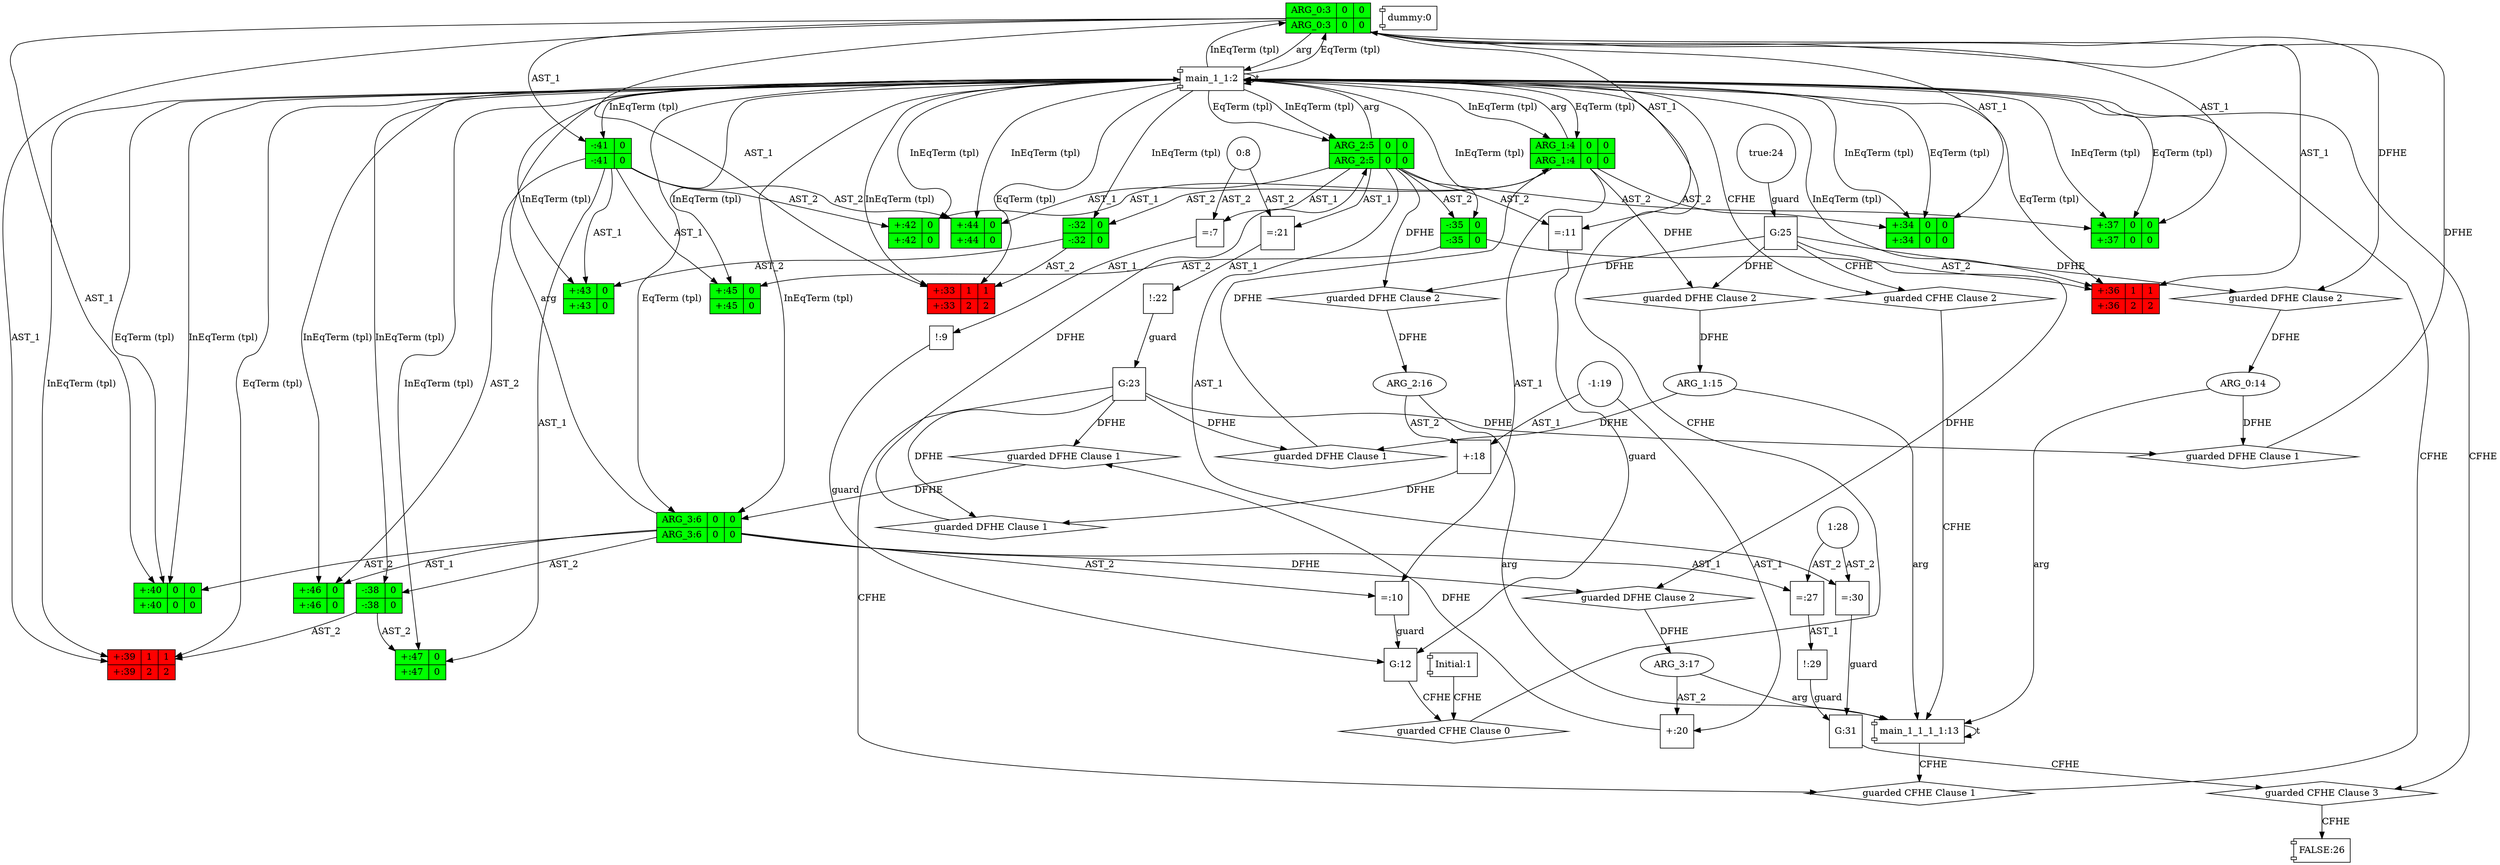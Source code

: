 digraph dag { 
"predicateArgument0" -> "CONTROLN_0" [label="arg"]
"predicateArgument1" -> "CONTROLN_0" [label="arg"]
"predicateArgument2" -> "CONTROLN_0" [label="arg"]
"predicateArgument3" -> "CONTROLN_0" [label="arg"]
"CFHE_0" [label="guarded CFHE Clause 0" nodeName="CFHE_0" class=controlFlowHyperEdge shape="diamond"];
"predicateArgument2" -> "=_7" [label="AST_1"]
"0_8" -> "=_7" [label="AST_2"]
"=_7" -> "!_9" [label="AST_1"]
"predicateArgument1" -> "=_10" [label="AST_1"]
"predicateArgument3" -> "=_10" [label="AST_2"]
"predicateArgument0" -> "=_11" [label="AST_1"]
"predicateArgument2" -> "=_11" [label="AST_2"]
"!_9" -> "guard_12" [label="guard"]
"=_10" -> "guard_12" [label="guard"]
"=_11" -> "guard_12" [label="guard"]
"Initial" -> "CFHE_0" [label="CFHE"]
"guard_12" -> "CFHE_0" [label="CFHE"]
"CFHE_0" -> "CONTROLN_0" [label="CFHE"]
"CFHE_1" [label="guarded CFHE Clause 1" nodeName="CFHE_1" class=controlFlowHyperEdge shape="diamond"];
"predicateArgument4" -> "CONTROLN_1" [label="arg"]
"predicateArgument5" -> "CONTROLN_1" [label="arg"]
"predicateArgument6" -> "CONTROLN_1" [label="arg"]
"predicateArgument7" -> "CONTROLN_1" [label="arg"]
"DFHE_0" [label="guarded DFHE Clause 1" nodeName="DFHE_0" class=dataFlowHyperEdge shape="diamond"];
"DFHE_1" [label="guarded DFHE Clause 1" nodeName="DFHE_1" class=dataFlowHyperEdge shape="diamond"];
"DFHE_2" [label="guarded DFHE Clause 1" nodeName="DFHE_2" class=dataFlowHyperEdge shape="diamond"];
"-1_19" -> "+_18" [label="AST_1"]
"predicateArgument6" -> "+_18" [label="AST_2"]
"DFHE_3" [label="guarded DFHE Clause 1" nodeName="DFHE_3" class=dataFlowHyperEdge shape="diamond"];
"-1_19" -> "+_20" [label="AST_1"]
"predicateArgument7" -> "+_20" [label="AST_2"]
"predicateArgument2" -> "=_21" [label="AST_1"]
"0_8" -> "=_21" [label="AST_2"]
"=_21" -> "!_22" [label="AST_1"]
"!_22" -> "guard_23" [label="guard"]
"CONTROLN_1" -> "CFHE_1" [label="CFHE"]
"guard_23" -> "CFHE_1" [label="CFHE"]
"CFHE_1" -> "CONTROLN_0" [label="CFHE"]
"predicateArgument4" -> "DFHE_0" [label="DFHE"]
"guard_23" -> "DFHE_0" [label="DFHE"]
"DFHE_0" -> "predicateArgument0" [label="DFHE"]
"predicateArgument5" -> "DFHE_1" [label="DFHE"]
"guard_23" -> "DFHE_1" [label="DFHE"]
"DFHE_1" -> "predicateArgument1" [label="DFHE"]
"+_18" -> "DFHE_2" [label="DFHE"]
"guard_23" -> "DFHE_2" [label="DFHE"]
"DFHE_2" -> "predicateArgument2" [label="DFHE"]
"+_20" -> "DFHE_3" [label="DFHE"]
"guard_23" -> "DFHE_3" [label="DFHE"]
"DFHE_3" -> "predicateArgument3" [label="DFHE"]
"CFHE_2" [label="guarded CFHE Clause 2" nodeName="CFHE_2" class=controlFlowHyperEdge shape="diamond"];
"DFHE_4" [label="guarded DFHE Clause 2" nodeName="DFHE_4" class=dataFlowHyperEdge shape="diamond"];
"DFHE_5" [label="guarded DFHE Clause 2" nodeName="DFHE_5" class=dataFlowHyperEdge shape="diamond"];
"DFHE_6" [label="guarded DFHE Clause 2" nodeName="DFHE_6" class=dataFlowHyperEdge shape="diamond"];
"DFHE_7" [label="guarded DFHE Clause 2" nodeName="DFHE_7" class=dataFlowHyperEdge shape="diamond"];
"true_24" -> "guard_25" [label="guard"]
"CONTROLN_0" -> "CFHE_2" [label="CFHE"]
"guard_25" -> "CFHE_2" [label="CFHE"]
"CFHE_2" -> "CONTROLN_1" [label="CFHE"]
"predicateArgument0" -> "DFHE_4" [label="DFHE"]
"guard_25" -> "DFHE_4" [label="DFHE"]
"DFHE_4" -> "predicateArgument4" [label="DFHE"]
"predicateArgument1" -> "DFHE_5" [label="DFHE"]
"guard_25" -> "DFHE_5" [label="DFHE"]
"DFHE_5" -> "predicateArgument5" [label="DFHE"]
"predicateArgument2" -> "DFHE_6" [label="DFHE"]
"guard_25" -> "DFHE_6" [label="DFHE"]
"DFHE_6" -> "predicateArgument6" [label="DFHE"]
"predicateArgument3" -> "DFHE_7" [label="DFHE"]
"guard_25" -> "DFHE_7" [label="DFHE"]
"DFHE_7" -> "predicateArgument7" [label="DFHE"]
"CFHE_3" [label="guarded CFHE Clause 3" nodeName="CFHE_3" class=controlFlowHyperEdge shape="diamond"];
"predicateArgument3" -> "=_27" [label="AST_1"]
"1_28" -> "=_27" [label="AST_2"]
"=_27" -> "!_29" [label="AST_1"]
"predicateArgument2" -> "=_30" [label="AST_1"]
"1_28" -> "=_30" [label="AST_2"]
"!_29" -> "guard_31" [label="guard"]
"=_30" -> "guard_31" [label="guard"]
"CONTROLN_0" -> "CFHE_3" [label="CFHE"]
"guard_31" -> "CFHE_3" [label="CFHE"]
"CFHE_3" -> "FALSE" [label="CFHE"]
"CONTROLN_0" -> "CONTROLN_0" [label="t"]
"CONTROLN_1" -> "CONTROLN_1" [label="t"]
"predicateArgument1" -> "-_32" [label="AST_2"]
"predicateArgument0" -> "+_33" [label="AST_1"]
"-_32" -> "+_33" [label="AST_2"]
"predicateArgument0" -> "+_34" [label="AST_1"]
"predicateArgument1" -> "+_34" [label="AST_2"]
"predicateArgument2" -> "-_35" [label="AST_2"]
"predicateArgument0" -> "+_36" [label="AST_1"]
"-_35" -> "+_36" [label="AST_2"]
"predicateArgument0" -> "+_37" [label="AST_1"]
"predicateArgument2" -> "+_37" [label="AST_2"]
"predicateArgument3" -> "-_38" [label="AST_2"]
"predicateArgument0" -> "+_39" [label="AST_1"]
"-_38" -> "+_39" [label="AST_2"]
"predicateArgument0" -> "+_40" [label="AST_1"]
"predicateArgument3" -> "+_40" [label="AST_2"]
"predicateArgument0" -> "-_41" [label="AST_1"]
"predicateArgument1" -> "+_42" [label="AST_1"]
"-_41" -> "+_42" [label="AST_2"]
"-_41" -> "+_43" [label="AST_1"]
"-_32" -> "+_43" [label="AST_2"]
"predicateArgument2" -> "+_44" [label="AST_1"]
"-_41" -> "+_44" [label="AST_2"]
"-_41" -> "+_45" [label="AST_1"]
"-_35" -> "+_45" [label="AST_2"]
"predicateArgument3" -> "+_46" [label="AST_1"]
"-_41" -> "+_46" [label="AST_2"]
"-_41" -> "+_47" [label="AST_1"]
"-_38" -> "+_47" [label="AST_2"]
"CONTROLN_0" -> "predicateArgument0" [label="EqTerm (tpl)"]
"CONTROLN_0" -> "predicateArgument1" [label="EqTerm (tpl)"]
"CONTROLN_0" -> "predicateArgument2" [label="EqTerm (tpl)"]
"CONTROLN_0" -> "predicateArgument3" [label="EqTerm (tpl)"]
"CONTROLN_0" -> "+_33" [label="EqTerm (tpl)"]
"CONTROLN_0" -> "+_34" [label="EqTerm (tpl)"]
"CONTROLN_0" -> "+_36" [label="EqTerm (tpl)"]
"CONTROLN_0" -> "+_37" [label="EqTerm (tpl)"]
"CONTROLN_0" -> "+_39" [label="EqTerm (tpl)"]
"CONTROLN_0" -> "+_40" [label="EqTerm (tpl)"]
"CONTROLN_0" -> "predicateArgument0" [label="InEqTerm (tpl)"]
"CONTROLN_0" -> "predicateArgument1" [label="InEqTerm (tpl)"]
"CONTROLN_0" -> "predicateArgument2" [label="InEqTerm (tpl)"]
"CONTROLN_0" -> "predicateArgument3" [label="InEqTerm (tpl)"]
"CONTROLN_0" -> "-_41" [label="InEqTerm (tpl)"]
"CONTROLN_0" -> "-_32" [label="InEqTerm (tpl)"]
"CONTROLN_0" -> "-_35" [label="InEqTerm (tpl)"]
"CONTROLN_0" -> "-_38" [label="InEqTerm (tpl)"]
"CONTROLN_0" -> "+_33" [label="InEqTerm (tpl)"]
"CONTROLN_0" -> "+_42" [label="InEqTerm (tpl)"]
"CONTROLN_0" -> "+_34" [label="InEqTerm (tpl)"]
"CONTROLN_0" -> "+_43" [label="InEqTerm (tpl)"]
"CONTROLN_0" -> "+_36" [label="InEqTerm (tpl)"]
"CONTROLN_0" -> "+_44" [label="InEqTerm (tpl)"]
"CONTROLN_0" -> "+_37" [label="InEqTerm (tpl)"]
"CONTROLN_0" -> "+_45" [label="InEqTerm (tpl)"]
"CONTROLN_0" -> "+_39" [label="InEqTerm (tpl)"]
"CONTROLN_0" -> "+_46" [label="InEqTerm (tpl)"]
"CONTROLN_0" -> "+_40" [label="InEqTerm (tpl)"]
"CONTROLN_0" -> "+_47" [label="InEqTerm (tpl)"]
"!_22" [label="!:22" nodeName="!_22" class=operator shape="square" color=black fillcolor=white style=filled];
"guard_25" [label="G:25" nodeName="guard_25" class=guard shape="square" color=black fillcolor=white style=filled];
"-_41"[  color=black fillcolor=green style=filled shape=record label="{{-:41|0}|{-:41|0}}"];
"!_29" [label="!:29" nodeName="!_29" class=operator shape="square" color=black fillcolor=white style=filled];
"+_45"[  color=black fillcolor=green style=filled shape=record label="{{+:45|0}|{+:45|0}}"];
"predicateArgument0"[  color=black fillcolor=green style=filled shape=record label="{{ARG_0:3|0|0}|{ARG_0:3|0|0}}"];
"predicateArgument3"[  color=black fillcolor=green style=filled shape=record label="{{ARG_3:6|0|0}|{ARG_3:6|0|0}}"];
"+_20" [label="+:20" nodeName="+_20" class=operator shape="square" color=black fillcolor=white style=filled];
"-_32"[  color=black fillcolor=green style=filled shape=record label="{{-:32|0}|{-:32|0}}"];
"=_21" [label="=:21" nodeName="=_21" class=operator shape="square" color=black fillcolor=white style=filled];
"Initial" [label="Initial:1" nodeName="Initial" class=Initial shape="component" color=black fillcolor=white style=filled];
"predicateArgument5" [label="ARG_1:15" nodeName="predicateArgument5" class=predicateArgument shape="ellipse" color=black fillcolor=white style=filled];
"+_37"[  color=black fillcolor=green style=filled shape=record label="{{+:37|0|0}|{+:37|0|0}}"];
"-1_19" [label="-1:19" nodeName="-1_19" class=constant shape="circle" color=black fillcolor=white style=filled];
"+_44"[  color=black fillcolor=green style=filled shape=record label="{{+:44|0}|{+:44|0}}"];
"dummy" [label="dummy:0" nodeName="dummy" class=dummy shape="component" color=black fillcolor=white style=filled];
"=_27" [label="=:27" nodeName="=_27" class=operator shape="square" color=black fillcolor=white style=filled];
"guard_12" [label="G:12" nodeName="guard_12" class=guard shape="square" color=black fillcolor=white style=filled];
"+_34"[  color=black fillcolor=green style=filled shape=record label="{{+:34|0|0}|{+:34|0|0}}"];
"-_35"[  color=black fillcolor=green style=filled shape=record label="{{-:35|0}|{-:35|0}}"];
"FALSE" [label="FALSE:26" nodeName="FALSE" class=FALSE shape="component" color=black fillcolor=white style=filled];
"=_7" [label="=:7" nodeName="=_7" class=operator shape="square" color=black fillcolor=white style=filled];
"predicateArgument6" [label="ARG_2:16" nodeName="predicateArgument6" class=predicateArgument shape="ellipse" color=black fillcolor=white style=filled];
"+_33"[  color=black fillcolor=red style=filled shape=record label="{{+:33|1|1}|{+:33|2|2}}"];
"guard_31" [label="G:31" nodeName="guard_31" class=guard shape="square" color=black fillcolor=white style=filled];
"+_43"[  color=black fillcolor=green style=filled shape=record label="{{+:43|0}|{+:43|0}}"];
"predicateArgument2"[  color=black fillcolor=green style=filled shape=record label="{{ARG_2:5|0|0}|{ARG_2:5|0|0}}"];
"CONTROLN_0" [label="main_1_1:2" nodeName="CONTROLN_0" class=CONTROL shape="component" color=black fillcolor=white style=filled];
"+_18" [label="+:18" nodeName="+_18" class=operator shape="square" color=black fillcolor=white style=filled];
"=_10" [label="=:10" nodeName="=_10" class=operator shape="square" color=black fillcolor=white style=filled];
"-_38"[  color=black fillcolor=green style=filled shape=record label="{{-:38|0}|{-:38|0}}"];
"guard_23" [label="G:23" nodeName="guard_23" class=guard shape="square" color=black fillcolor=white style=filled];
"true_24" [label="true:24" nodeName="true_24" class=constant shape="circle" color=black fillcolor=white style=filled];
"+_39"[  color=black fillcolor=red style=filled shape=record label="{{+:39|1|1}|{+:39|2|2}}"];
"=_30" [label="=:30" nodeName="=_30" class=operator shape="square" color=black fillcolor=white style=filled];
"+_40"[  color=black fillcolor=green style=filled shape=record label="{{+:40|0|0}|{+:40|0|0}}"];
"1_28" [label="1:28" nodeName="1_28" class=constant shape="circle" color=black fillcolor=white style=filled];
"+_47"[  color=black fillcolor=green style=filled shape=record label="{{+:47|0}|{+:47|0}}"];
"predicateArgument7" [label="ARG_3:17" nodeName="predicateArgument7" class=predicateArgument shape="ellipse" color=black fillcolor=white style=filled];
"predicateArgument1"[  color=black fillcolor=green style=filled shape=record label="{{ARG_1:4|0|0}|{ARG_1:4|0|0}}"];
"CONTROLN_1" [label="main_1_1_1_1:13" nodeName="CONTROLN_1" class=CONTROL shape="component" color=black fillcolor=white style=filled];
"!_9" [label="!:9" nodeName="!_9" class=operator shape="square" color=black fillcolor=white style=filled];
"+_42"[  color=black fillcolor=green style=filled shape=record label="{{+:42|0}|{+:42|0}}"];
"+_46"[  color=black fillcolor=green style=filled shape=record label="{{+:46|0}|{+:46|0}}"];
"=_11" [label="=:11" nodeName="=_11" class=operator shape="square" color=black fillcolor=white style=filled];
"predicateArgument4" [label="ARG_0:14" nodeName="predicateArgument4" class=predicateArgument shape="ellipse" color=black fillcolor=white style=filled];
"0_8" [label="0:8" nodeName="0_8" class=constant shape="circle" color=black fillcolor=white style=filled];
"+_36"[  color=black fillcolor=red style=filled shape=record label="{{+:36|1|1}|{+:36|2|2}}"];
}
